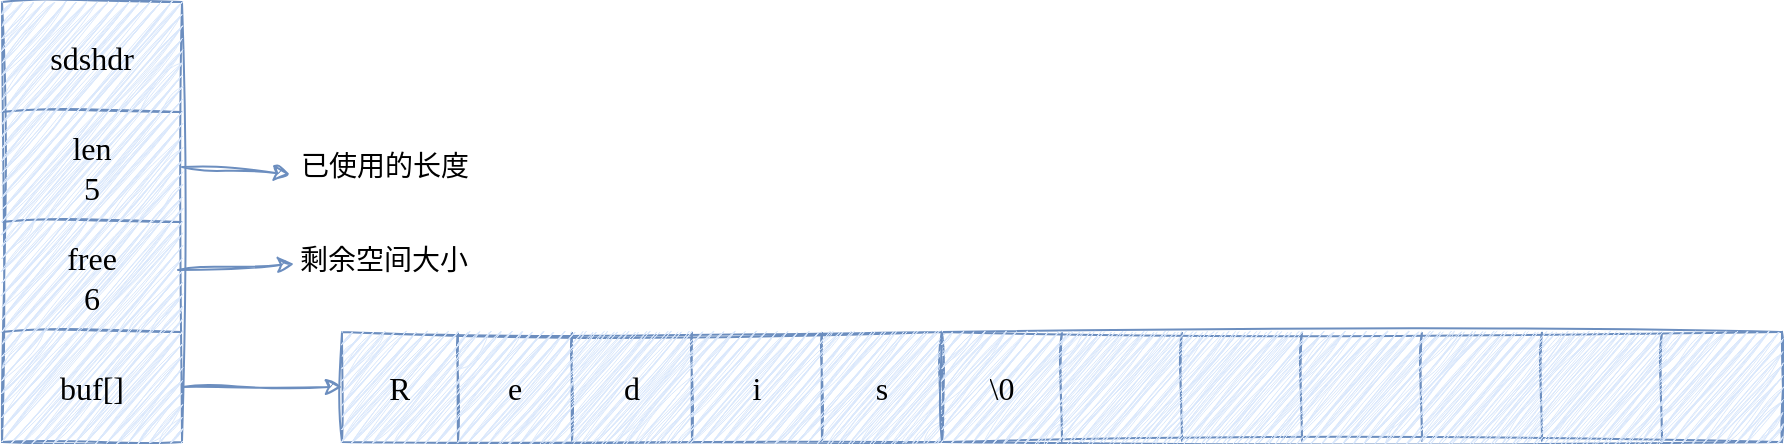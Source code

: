 <mxfile version="21.3.2" type="github">
  <diagram name="第 1 页" id="oPCSwoOenf8TTcg8J0vJ">
    <mxGraphModel dx="1450" dy="596" grid="0" gridSize="10" guides="1" tooltips="1" connect="1" arrows="1" fold="1" page="0" pageScale="1" pageWidth="1169" pageHeight="827" math="0" shadow="0">
      <root>
        <mxCell id="0" />
        <mxCell id="1" parent="0" />
        <mxCell id="5geVobr9w2sut3lOAOPp-121" value="" style="shape=table;startSize=0;container=1;collapsible=0;childLayout=tableLayout;sketch=1;hachureGap=4;jiggle=2;curveFitting=1;fontFamily=Verdana;fontSize=16;fillColor=#dae8fc;strokeColor=#6c8ebf;" vertex="1" parent="1">
          <mxGeometry x="-80" y="70" width="90" height="220" as="geometry" />
        </mxCell>
        <mxCell id="5geVobr9w2sut3lOAOPp-122" value="" style="shape=tableRow;horizontal=0;startSize=0;swimlaneHead=0;swimlaneBody=0;strokeColor=#6c8ebf;top=0;left=0;bottom=0;right=0;collapsible=0;dropTarget=0;fillColor=#dae8fc;points=[[0,0.5],[1,0.5]];portConstraint=eastwest;sketch=1;hachureGap=4;jiggle=2;curveFitting=1;fontFamily=Verdana;fontSize=16;" vertex="1" parent="5geVobr9w2sut3lOAOPp-121">
          <mxGeometry width="90" height="55" as="geometry" />
        </mxCell>
        <mxCell id="5geVobr9w2sut3lOAOPp-123" value="&lt;div&gt;sdshdr&lt;/div&gt;" style="shape=partialRectangle;html=1;whiteSpace=wrap;connectable=0;strokeColor=#6c8ebf;overflow=hidden;fillColor=#dae8fc;top=0;left=0;bottom=0;right=0;pointerEvents=1;sketch=1;hachureGap=4;jiggle=2;curveFitting=1;fontFamily=Verdana;fontSize=16;" vertex="1" parent="5geVobr9w2sut3lOAOPp-122">
          <mxGeometry width="90" height="55" as="geometry">
            <mxRectangle width="90" height="55" as="alternateBounds" />
          </mxGeometry>
        </mxCell>
        <mxCell id="5geVobr9w2sut3lOAOPp-124" value="" style="shape=tableRow;horizontal=0;startSize=0;swimlaneHead=0;swimlaneBody=0;strokeColor=#6c8ebf;top=0;left=0;bottom=0;right=0;collapsible=0;dropTarget=0;fillColor=#dae8fc;points=[[0,0.5],[1,0.5]];portConstraint=eastwest;sketch=1;hachureGap=4;jiggle=2;curveFitting=1;fontFamily=Verdana;fontSize=16;" vertex="1" parent="5geVobr9w2sut3lOAOPp-121">
          <mxGeometry y="55" width="90" height="55" as="geometry" />
        </mxCell>
        <mxCell id="5geVobr9w2sut3lOAOPp-125" value="&lt;div&gt;len&lt;/div&gt;&lt;div&gt;5&lt;br&gt;&lt;/div&gt;" style="shape=partialRectangle;html=1;whiteSpace=wrap;connectable=0;strokeColor=#6c8ebf;overflow=hidden;fillColor=#dae8fc;top=0;left=0;bottom=0;right=0;pointerEvents=1;sketch=1;hachureGap=4;jiggle=2;curveFitting=1;fontFamily=Verdana;fontSize=16;" vertex="1" parent="5geVobr9w2sut3lOAOPp-124">
          <mxGeometry width="90" height="55" as="geometry">
            <mxRectangle width="90" height="55" as="alternateBounds" />
          </mxGeometry>
        </mxCell>
        <mxCell id="5geVobr9w2sut3lOAOPp-126" value="" style="shape=tableRow;horizontal=0;startSize=0;swimlaneHead=0;swimlaneBody=0;strokeColor=#6c8ebf;top=0;left=0;bottom=0;right=0;collapsible=0;dropTarget=0;fillColor=#dae8fc;points=[[0,0.5],[1,0.5]];portConstraint=eastwest;sketch=1;hachureGap=4;jiggle=2;curveFitting=1;fontFamily=Verdana;fontSize=16;" vertex="1" parent="5geVobr9w2sut3lOAOPp-121">
          <mxGeometry y="110" width="90" height="55" as="geometry" />
        </mxCell>
        <mxCell id="5geVobr9w2sut3lOAOPp-127" value="&lt;div&gt;free&lt;/div&gt;6" style="shape=partialRectangle;html=1;whiteSpace=wrap;connectable=0;strokeColor=#6c8ebf;overflow=hidden;fillColor=#dae8fc;top=0;left=0;bottom=0;right=0;pointerEvents=1;sketch=1;hachureGap=4;jiggle=2;curveFitting=1;fontFamily=Verdana;fontSize=16;" vertex="1" parent="5geVobr9w2sut3lOAOPp-126">
          <mxGeometry width="90" height="55" as="geometry">
            <mxRectangle width="90" height="55" as="alternateBounds" />
          </mxGeometry>
        </mxCell>
        <mxCell id="5geVobr9w2sut3lOAOPp-128" value="" style="shape=tableRow;horizontal=0;startSize=0;swimlaneHead=0;swimlaneBody=0;strokeColor=#6c8ebf;top=0;left=0;bottom=0;right=0;collapsible=0;dropTarget=0;fillColor=#dae8fc;points=[[0,0.5],[1,0.5]];portConstraint=eastwest;sketch=1;hachureGap=4;jiggle=2;curveFitting=1;fontFamily=Verdana;fontSize=16;" vertex="1" parent="5geVobr9w2sut3lOAOPp-121">
          <mxGeometry y="165" width="90" height="55" as="geometry" />
        </mxCell>
        <mxCell id="5geVobr9w2sut3lOAOPp-129" value="buf[]" style="shape=partialRectangle;html=1;whiteSpace=wrap;connectable=0;strokeColor=#6c8ebf;overflow=hidden;fillColor=#dae8fc;top=0;left=0;bottom=0;right=0;pointerEvents=1;sketch=1;hachureGap=4;jiggle=2;curveFitting=1;fontFamily=Verdana;fontSize=16;" vertex="1" parent="5geVobr9w2sut3lOAOPp-128">
          <mxGeometry width="90" height="55" as="geometry">
            <mxRectangle width="90" height="55" as="alternateBounds" />
          </mxGeometry>
        </mxCell>
        <mxCell id="5geVobr9w2sut3lOAOPp-176" style="edgeStyle=none;shape=connector;rounded=0;sketch=1;hachureGap=4;jiggle=2;curveFitting=1;orthogonalLoop=1;jettySize=auto;html=1;exitX=1;exitY=0.5;exitDx=0;exitDy=0;labelBackgroundColor=default;strokeColor=#6c8ebf;fontFamily=Architects Daughter;fontSource=https%3A%2F%2Ffonts.googleapis.com%2Fcss%3Ffamily%3DArchitects%2BDaughter;fontSize=16;fontColor=default;endArrow=classic;startSize=0;fillColor=#dae8fc;" edge="1" parent="5geVobr9w2sut3lOAOPp-121" source="5geVobr9w2sut3lOAOPp-124" target="5geVobr9w2sut3lOAOPp-124">
          <mxGeometry relative="1" as="geometry" />
        </mxCell>
        <mxCell id="5geVobr9w2sut3lOAOPp-140" value="" style="shape=table;startSize=0;container=1;collapsible=0;childLayout=tableLayout;sketch=1;hachureGap=4;jiggle=2;curveFitting=1;fontFamily=Verdana;fontSize=16;fillColor=#dae8fc;strokeColor=#6c8ebf;" vertex="1" parent="1">
          <mxGeometry x="90" y="235" width="300" height="55" as="geometry" />
        </mxCell>
        <mxCell id="5geVobr9w2sut3lOAOPp-141" value="" style="shape=tableRow;horizontal=0;startSize=0;swimlaneHead=0;swimlaneBody=0;strokeColor=#6c8ebf;top=0;left=0;bottom=0;right=0;collapsible=0;dropTarget=0;fillColor=#dae8fc;points=[[0,0.5],[1,0.5]];portConstraint=eastwest;sketch=1;hachureGap=4;jiggle=2;curveFitting=1;fontFamily=Verdana;fontSize=16;" vertex="1" parent="5geVobr9w2sut3lOAOPp-140">
          <mxGeometry width="300" height="55" as="geometry" />
        </mxCell>
        <mxCell id="5geVobr9w2sut3lOAOPp-142" value="R" style="shape=partialRectangle;html=1;whiteSpace=wrap;connectable=0;strokeColor=#6c8ebf;overflow=hidden;fillColor=#dae8fc;top=0;left=0;bottom=0;right=0;pointerEvents=1;sketch=1;hachureGap=4;jiggle=2;curveFitting=1;fontFamily=Verdana;fontSize=16;" vertex="1" parent="5geVobr9w2sut3lOAOPp-141">
          <mxGeometry width="58" height="55" as="geometry">
            <mxRectangle width="58" height="55" as="alternateBounds" />
          </mxGeometry>
        </mxCell>
        <mxCell id="5geVobr9w2sut3lOAOPp-143" value="e" style="shape=partialRectangle;html=1;whiteSpace=wrap;connectable=0;strokeColor=#6c8ebf;overflow=hidden;fillColor=#dae8fc;top=0;left=0;bottom=0;right=0;pointerEvents=1;sketch=1;hachureGap=4;jiggle=2;curveFitting=1;fontFamily=Verdana;fontSize=16;" vertex="1" parent="5geVobr9w2sut3lOAOPp-141">
          <mxGeometry x="58" width="57" height="55" as="geometry">
            <mxRectangle width="57" height="55" as="alternateBounds" />
          </mxGeometry>
        </mxCell>
        <mxCell id="5geVobr9w2sut3lOAOPp-144" value="d" style="shape=partialRectangle;html=1;whiteSpace=wrap;connectable=0;strokeColor=#6c8ebf;overflow=hidden;fillColor=#dae8fc;top=0;left=0;bottom=0;right=0;pointerEvents=1;sketch=1;hachureGap=4;jiggle=2;curveFitting=1;fontFamily=Verdana;fontSize=16;" vertex="1" parent="5geVobr9w2sut3lOAOPp-141">
          <mxGeometry x="115" width="60" height="55" as="geometry">
            <mxRectangle width="60" height="55" as="alternateBounds" />
          </mxGeometry>
        </mxCell>
        <mxCell id="5geVobr9w2sut3lOAOPp-145" value="i" style="shape=partialRectangle;html=1;whiteSpace=wrap;connectable=0;strokeColor=#6c8ebf;overflow=hidden;fillColor=#dae8fc;top=0;left=0;bottom=0;right=0;pointerEvents=1;sketch=1;hachureGap=4;jiggle=2;curveFitting=1;fontFamily=Verdana;fontSize=16;" vertex="1" parent="5geVobr9w2sut3lOAOPp-141">
          <mxGeometry x="175" width="65" height="55" as="geometry">
            <mxRectangle width="65" height="55" as="alternateBounds" />
          </mxGeometry>
        </mxCell>
        <mxCell id="5geVobr9w2sut3lOAOPp-146" value="s" style="shape=partialRectangle;html=1;whiteSpace=wrap;connectable=0;strokeColor=#6c8ebf;overflow=hidden;fillColor=#dae8fc;top=0;left=0;bottom=0;right=0;pointerEvents=1;sketch=1;hachureGap=4;jiggle=2;curveFitting=1;fontFamily=Verdana;fontSize=16;" vertex="1" parent="5geVobr9w2sut3lOAOPp-141">
          <mxGeometry x="240" width="60" height="55" as="geometry">
            <mxRectangle width="60" height="55" as="alternateBounds" />
          </mxGeometry>
        </mxCell>
        <mxCell id="5geVobr9w2sut3lOAOPp-148" style="edgeStyle=none;shape=connector;rounded=0;sketch=1;hachureGap=4;jiggle=2;curveFitting=1;orthogonalLoop=1;jettySize=auto;html=1;exitX=1;exitY=0.5;exitDx=0;exitDy=0;entryX=0;entryY=0.5;entryDx=0;entryDy=0;labelBackgroundColor=default;strokeColor=#6c8ebf;fontFamily=Verdana;fontSize=16;fontColor=default;endArrow=classic;startSize=0;fillColor=#dae8fc;" edge="1" parent="1" source="5geVobr9w2sut3lOAOPp-128" target="5geVobr9w2sut3lOAOPp-140">
          <mxGeometry relative="1" as="geometry" />
        </mxCell>
        <mxCell id="5geVobr9w2sut3lOAOPp-154" value="" style="shape=table;startSize=0;container=1;collapsible=0;childLayout=tableLayout;sketch=1;hachureGap=4;jiggle=2;curveFitting=1;fontFamily=Architects Daughter;fontSource=https%3A%2F%2Ffonts.googleapis.com%2Fcss%3Ffamily%3DArchitects%2BDaughter;fontSize=16;fillColor=#dae8fc;strokeColor=#6c8ebf;" vertex="1" parent="1">
          <mxGeometry x="390" y="235" width="420" height="55" as="geometry" />
        </mxCell>
        <mxCell id="5geVobr9w2sut3lOAOPp-155" value="" style="shape=tableRow;horizontal=0;startSize=0;swimlaneHead=0;swimlaneBody=0;strokeColor=#6c8ebf;top=0;left=0;bottom=0;right=0;collapsible=0;dropTarget=0;fillColor=#dae8fc;points=[[0,0.5],[1,0.5]];portConstraint=eastwest;sketch=1;hachureGap=4;jiggle=2;curveFitting=1;fontFamily=Architects Daughter;fontSource=https%3A%2F%2Ffonts.googleapis.com%2Fcss%3Ffamily%3DArchitects%2BDaughter;fontSize=16;" vertex="1" parent="5geVobr9w2sut3lOAOPp-154">
          <mxGeometry width="420" height="55" as="geometry" />
        </mxCell>
        <mxCell id="5geVobr9w2sut3lOAOPp-156" value="\0" style="shape=partialRectangle;html=1;whiteSpace=wrap;connectable=0;strokeColor=#6c8ebf;overflow=hidden;fillColor=#dae8fc;top=0;left=0;bottom=0;right=0;pointerEvents=1;sketch=1;hachureGap=4;jiggle=2;curveFitting=1;fontFamily=Verdana;fontSize=16;" vertex="1" parent="5geVobr9w2sut3lOAOPp-155">
          <mxGeometry width="60" height="55" as="geometry">
            <mxRectangle width="60" height="55" as="alternateBounds" />
          </mxGeometry>
        </mxCell>
        <mxCell id="5geVobr9w2sut3lOAOPp-157" value="" style="shape=partialRectangle;html=1;whiteSpace=wrap;connectable=0;strokeColor=#6c8ebf;overflow=hidden;fillColor=#dae8fc;top=0;left=0;bottom=0;right=0;pointerEvents=1;sketch=1;hachureGap=4;jiggle=2;curveFitting=1;fontFamily=Verdana;fontSize=16;" vertex="1" parent="5geVobr9w2sut3lOAOPp-155">
          <mxGeometry x="60" width="60" height="55" as="geometry">
            <mxRectangle width="60" height="55" as="alternateBounds" />
          </mxGeometry>
        </mxCell>
        <mxCell id="5geVobr9w2sut3lOAOPp-158" value="" style="shape=partialRectangle;html=1;whiteSpace=wrap;connectable=0;strokeColor=#6c8ebf;overflow=hidden;fillColor=#dae8fc;top=0;left=0;bottom=0;right=0;pointerEvents=1;sketch=1;hachureGap=4;jiggle=2;curveFitting=1;fontFamily=Verdana;fontSize=16;" vertex="1" parent="5geVobr9w2sut3lOAOPp-155">
          <mxGeometry x="120" width="60" height="55" as="geometry">
            <mxRectangle width="60" height="55" as="alternateBounds" />
          </mxGeometry>
        </mxCell>
        <mxCell id="5geVobr9w2sut3lOAOPp-159" value="" style="shape=partialRectangle;html=1;whiteSpace=wrap;connectable=0;strokeColor=#6c8ebf;overflow=hidden;fillColor=#dae8fc;top=0;left=0;bottom=0;right=0;pointerEvents=1;sketch=1;hachureGap=4;jiggle=2;curveFitting=1;fontFamily=Verdana;fontSize=16;" vertex="1" parent="5geVobr9w2sut3lOAOPp-155">
          <mxGeometry x="180" width="60" height="55" as="geometry">
            <mxRectangle width="60" height="55" as="alternateBounds" />
          </mxGeometry>
        </mxCell>
        <mxCell id="5geVobr9w2sut3lOAOPp-160" value="" style="shape=partialRectangle;html=1;whiteSpace=wrap;connectable=0;strokeColor=#6c8ebf;overflow=hidden;fillColor=#dae8fc;top=0;left=0;bottom=0;right=0;pointerEvents=1;sketch=1;hachureGap=4;jiggle=2;curveFitting=1;fontFamily=Verdana;fontSize=16;" vertex="1" parent="5geVobr9w2sut3lOAOPp-155">
          <mxGeometry x="240" width="60" height="55" as="geometry">
            <mxRectangle width="60" height="55" as="alternateBounds" />
          </mxGeometry>
        </mxCell>
        <mxCell id="5geVobr9w2sut3lOAOPp-161" value="" style="shape=partialRectangle;html=1;whiteSpace=wrap;connectable=0;strokeColor=#6c8ebf;overflow=hidden;fillColor=#dae8fc;top=0;left=0;bottom=0;right=0;pointerEvents=1;sketch=1;hachureGap=4;jiggle=2;curveFitting=1;fontFamily=Architects Daughter;fontSource=https%3A%2F%2Ffonts.googleapis.com%2Fcss%3Ffamily%3DArchitects%2BDaughter;fontSize=16;" vertex="1" parent="5geVobr9w2sut3lOAOPp-155">
          <mxGeometry x="300" width="60" height="55" as="geometry">
            <mxRectangle width="60" height="55" as="alternateBounds" />
          </mxGeometry>
        </mxCell>
        <mxCell id="5geVobr9w2sut3lOAOPp-162" value="" style="shape=partialRectangle;html=1;whiteSpace=wrap;connectable=0;strokeColor=#6c8ebf;overflow=hidden;fillColor=#dae8fc;top=0;left=0;bottom=0;right=0;pointerEvents=1;sketch=1;hachureGap=4;jiggle=2;curveFitting=1;fontFamily=Architects Daughter;fontSource=https%3A%2F%2Ffonts.googleapis.com%2Fcss%3Ffamily%3DArchitects%2BDaughter;fontSize=16;" vertex="1" parent="5geVobr9w2sut3lOAOPp-155">
          <mxGeometry x="360" width="60" height="55" as="geometry">
            <mxRectangle width="60" height="55" as="alternateBounds" />
          </mxGeometry>
        </mxCell>
        <mxCell id="5geVobr9w2sut3lOAOPp-173" value="已使用的长度" style="text;html=1;align=center;verticalAlign=middle;whiteSpace=wrap;rounded=0;fontSize=14;fontFamily=Verdana;" vertex="1" parent="1">
          <mxGeometry x="17.5" y="132" width="187" height="41" as="geometry" />
        </mxCell>
        <mxCell id="5geVobr9w2sut3lOAOPp-175" value="剩余空间大小" style="text;html=1;align=center;verticalAlign=middle;whiteSpace=wrap;rounded=0;fontSize=14;fontFamily=Verdana;" vertex="1" parent="1">
          <mxGeometry x="34" y="184" width="154" height="32" as="geometry" />
        </mxCell>
        <mxCell id="5geVobr9w2sut3lOAOPp-179" value="" style="edgeStyle=none;orthogonalLoop=1;jettySize=auto;html=1;rounded=0;labelBackgroundColor=default;sketch=1;hachureGap=4;jiggle=2;curveFitting=1;strokeColor=#6c8ebf;fontFamily=Architects Daughter;fontSource=https%3A%2F%2Ffonts.googleapis.com%2Fcss%3Ffamily%3DArchitects%2BDaughter;fontSize=16;fontColor=default;endArrow=classic;startSize=0;shape=connector;exitX=1;exitY=0.5;exitDx=0;exitDy=0;verticalAlign=top;align=center;fillColor=#dae8fc;" edge="1" parent="1" source="5geVobr9w2sut3lOAOPp-124">
          <mxGeometry width="120" relative="1" as="geometry">
            <mxPoint x="25" y="152" as="sourcePoint" />
            <mxPoint x="64" y="156" as="targetPoint" />
            <Array as="points" />
          </mxGeometry>
        </mxCell>
        <mxCell id="5geVobr9w2sut3lOAOPp-180" value="" style="edgeStyle=none;orthogonalLoop=1;jettySize=auto;html=1;rounded=0;labelBackgroundColor=default;sketch=1;hachureGap=4;jiggle=2;curveFitting=1;strokeColor=#6c8ebf;fontFamily=Architects Daughter;fontSource=https%3A%2F%2Ffonts.googleapis.com%2Fcss%3Ffamily%3DArchitects%2BDaughter;fontSize=16;fontColor=default;endArrow=classic;startSize=0;shape=connector;fillColor=#dae8fc;" edge="1" parent="1">
          <mxGeometry width="120" relative="1" as="geometry">
            <mxPoint x="8" y="204" as="sourcePoint" />
            <mxPoint x="66" y="201" as="targetPoint" />
            <Array as="points" />
          </mxGeometry>
        </mxCell>
      </root>
    </mxGraphModel>
  </diagram>
</mxfile>
